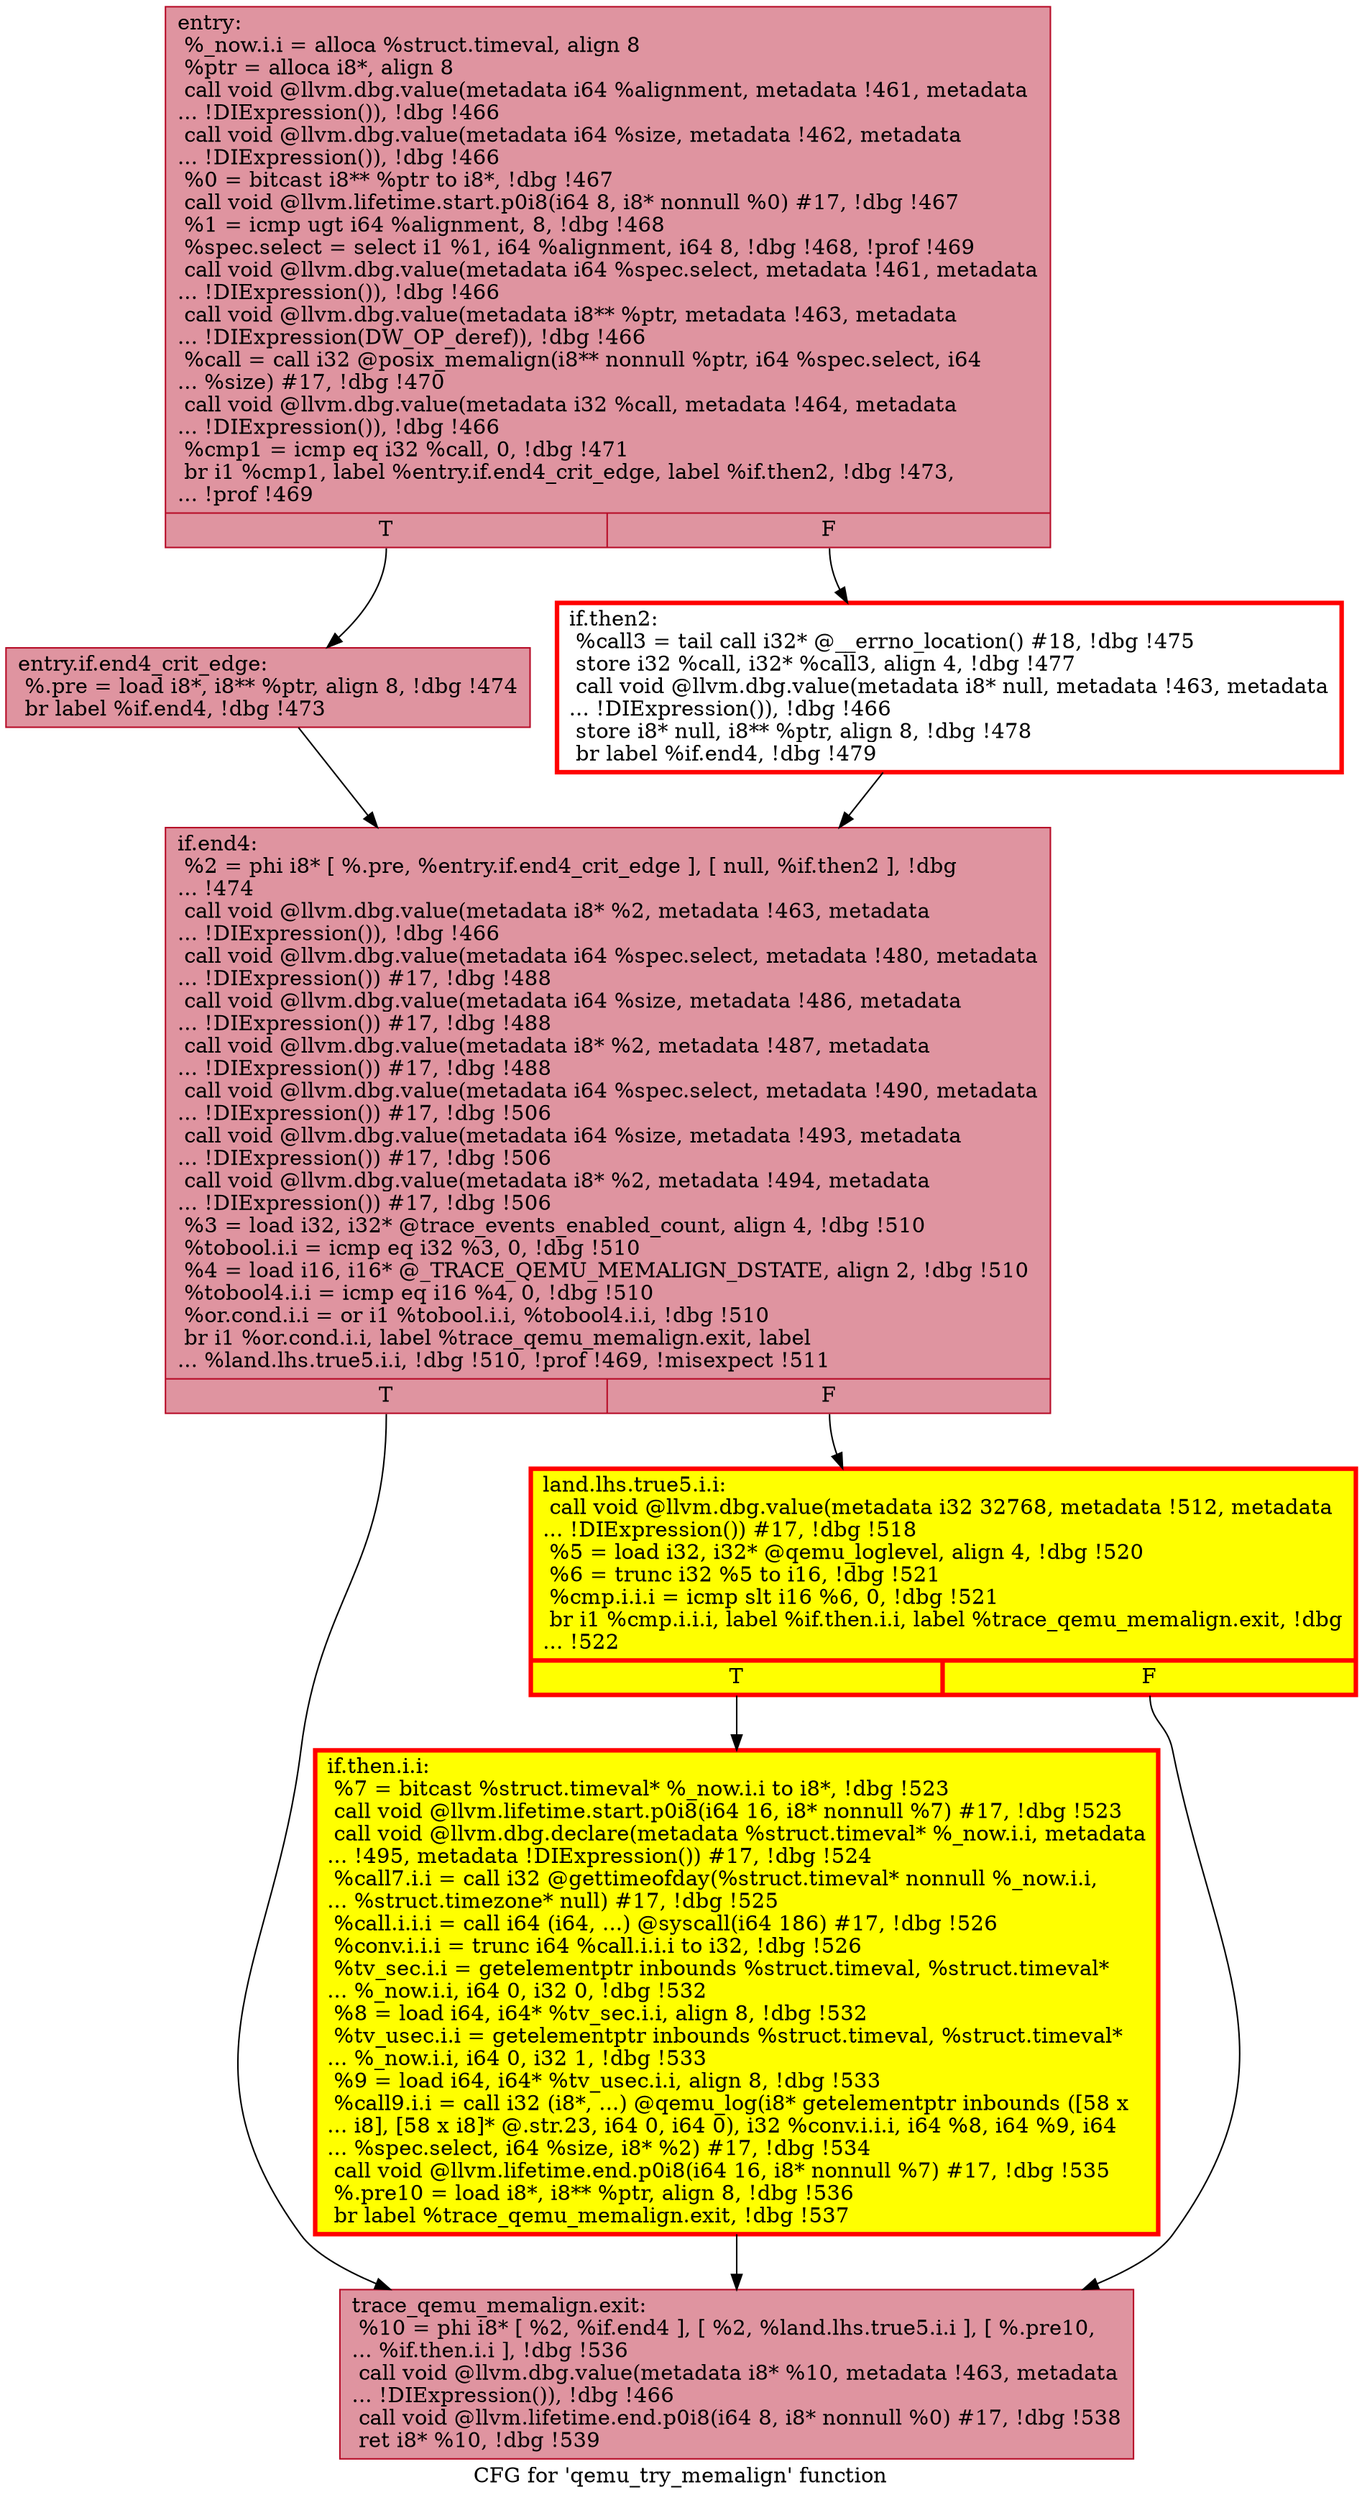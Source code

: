 digraph "CFG for 'qemu_try_memalign' function" {
	label="CFG for 'qemu_try_memalign' function";

	Node0x55834e149a30 [shape=record,color="#b70d28ff", style=filled, fillcolor="#b70d2870",label="{entry:\l  %_now.i.i = alloca %struct.timeval, align 8\l  %ptr = alloca i8*, align 8\l  call void @llvm.dbg.value(metadata i64 %alignment, metadata !461, metadata\l... !DIExpression()), !dbg !466\l  call void @llvm.dbg.value(metadata i64 %size, metadata !462, metadata\l... !DIExpression()), !dbg !466\l  %0 = bitcast i8** %ptr to i8*, !dbg !467\l  call void @llvm.lifetime.start.p0i8(i64 8, i8* nonnull %0) #17, !dbg !467\l  %1 = icmp ugt i64 %alignment, 8, !dbg !468\l  %spec.select = select i1 %1, i64 %alignment, i64 8, !dbg !468, !prof !469\l  call void @llvm.dbg.value(metadata i64 %spec.select, metadata !461, metadata\l... !DIExpression()), !dbg !466\l  call void @llvm.dbg.value(metadata i8** %ptr, metadata !463, metadata\l... !DIExpression(DW_OP_deref)), !dbg !466\l  %call = call i32 @posix_memalign(i8** nonnull %ptr, i64 %spec.select, i64\l... %size) #17, !dbg !470\l  call void @llvm.dbg.value(metadata i32 %call, metadata !464, metadata\l... !DIExpression()), !dbg !466\l  %cmp1 = icmp eq i32 %call, 0, !dbg !471\l  br i1 %cmp1, label %entry.if.end4_crit_edge, label %if.then2, !dbg !473,\l... !prof !469\l|{<s0>T|<s1>F}}"];
	Node0x55834e149a30:s0 -> Node0x55834e354a00;
	Node0x55834e149a30:s1 -> Node0x55834e14fe60;
	Node0x55834e354a00 [shape=record,color="#b70d28ff", style=filled, fillcolor="#b70d2870",label="{entry.if.end4_crit_edge:                          \l  %.pre = load i8*, i8** %ptr, align 8, !dbg !474\l  br label %if.end4, !dbg !473\l}"];
	Node0x55834e354a00 -> Node0x55834e143350;
	Node0x55834e14fe60 [shape=record,penwidth=3.0, color="red",label="{if.then2:                                         \l  %call3 = tail call i32* @__errno_location() #18, !dbg !475\l  store i32 %call, i32* %call3, align 4, !dbg !477\l  call void @llvm.dbg.value(metadata i8* null, metadata !463, metadata\l... !DIExpression()), !dbg !466\l  store i8* null, i8** %ptr, align 8, !dbg !478\l  br label %if.end4, !dbg !479\l}"];
	Node0x55834e14fe60 -> Node0x55834e143350;
	Node0x55834e143350 [shape=record,color="#b70d28ff", style=filled, fillcolor="#b70d2870",label="{if.end4:                                          \l  %2 = phi i8* [ %.pre, %entry.if.end4_crit_edge ], [ null, %if.then2 ], !dbg\l... !474\l  call void @llvm.dbg.value(metadata i8* %2, metadata !463, metadata\l... !DIExpression()), !dbg !466\l  call void @llvm.dbg.value(metadata i64 %spec.select, metadata !480, metadata\l... !DIExpression()) #17, !dbg !488\l  call void @llvm.dbg.value(metadata i64 %size, metadata !486, metadata\l... !DIExpression()) #17, !dbg !488\l  call void @llvm.dbg.value(metadata i8* %2, metadata !487, metadata\l... !DIExpression()) #17, !dbg !488\l  call void @llvm.dbg.value(metadata i64 %spec.select, metadata !490, metadata\l... !DIExpression()) #17, !dbg !506\l  call void @llvm.dbg.value(metadata i64 %size, metadata !493, metadata\l... !DIExpression()) #17, !dbg !506\l  call void @llvm.dbg.value(metadata i8* %2, metadata !494, metadata\l... !DIExpression()) #17, !dbg !506\l  %3 = load i32, i32* @trace_events_enabled_count, align 4, !dbg !510\l  %tobool.i.i = icmp eq i32 %3, 0, !dbg !510\l  %4 = load i16, i16* @_TRACE_QEMU_MEMALIGN_DSTATE, align 2, !dbg !510\l  %tobool4.i.i = icmp eq i16 %4, 0, !dbg !510\l  %or.cond.i.i = or i1 %tobool.i.i, %tobool4.i.i, !dbg !510\l  br i1 %or.cond.i.i, label %trace_qemu_memalign.exit, label\l... %land.lhs.true5.i.i, !dbg !510, !prof !469, !misexpect !511\l|{<s0>T|<s1>F}}"];
	Node0x55834e143350:s0 -> Node0x55834e18a5a0;
	Node0x55834e143350:s1 -> Node0x55834e1f7b20;
	Node0x55834e1f7b20 [shape=record,penwidth=3.0, style="filled", color="red", fillcolor="yellow",label="{land.lhs.true5.i.i:                               \l  call void @llvm.dbg.value(metadata i32 32768, metadata !512, metadata\l... !DIExpression()) #17, !dbg !518\l  %5 = load i32, i32* @qemu_loglevel, align 4, !dbg !520\l  %6 = trunc i32 %5 to i16, !dbg !521\l  %cmp.i.i.i = icmp slt i16 %6, 0, !dbg !521\l  br i1 %cmp.i.i.i, label %if.then.i.i, label %trace_qemu_memalign.exit, !dbg\l... !522\l|{<s0>T|<s1>F}}"];
	Node0x55834e1f7b20:s0 -> Node0x55834e1e9fb0;
	Node0x55834e1f7b20:s1 -> Node0x55834e18a5a0;
	Node0x55834e1e9fb0 [shape=record,penwidth=3.0, style="filled", color="red", fillcolor="yellow",label="{if.then.i.i:                                      \l  %7 = bitcast %struct.timeval* %_now.i.i to i8*, !dbg !523\l  call void @llvm.lifetime.start.p0i8(i64 16, i8* nonnull %7) #17, !dbg !523\l  call void @llvm.dbg.declare(metadata %struct.timeval* %_now.i.i, metadata\l... !495, metadata !DIExpression()) #17, !dbg !524\l  %call7.i.i = call i32 @gettimeofday(%struct.timeval* nonnull %_now.i.i,\l... %struct.timezone* null) #17, !dbg !525\l  %call.i.i.i = call i64 (i64, ...) @syscall(i64 186) #17, !dbg !526\l  %conv.i.i.i = trunc i64 %call.i.i.i to i32, !dbg !526\l  %tv_sec.i.i = getelementptr inbounds %struct.timeval, %struct.timeval*\l... %_now.i.i, i64 0, i32 0, !dbg !532\l  %8 = load i64, i64* %tv_sec.i.i, align 8, !dbg !532\l  %tv_usec.i.i = getelementptr inbounds %struct.timeval, %struct.timeval*\l... %_now.i.i, i64 0, i32 1, !dbg !533\l  %9 = load i64, i64* %tv_usec.i.i, align 8, !dbg !533\l  %call9.i.i = call i32 (i8*, ...) @qemu_log(i8* getelementptr inbounds ([58 x\l... i8], [58 x i8]* @.str.23, i64 0, i64 0), i32 %conv.i.i.i, i64 %8, i64 %9, i64\l... %spec.select, i64 %size, i8* %2) #17, !dbg !534\l  call void @llvm.lifetime.end.p0i8(i64 16, i8* nonnull %7) #17, !dbg !535\l  %.pre10 = load i8*, i8** %ptr, align 8, !dbg !536\l  br label %trace_qemu_memalign.exit, !dbg !537\l}"];
	Node0x55834e1e9fb0 -> Node0x55834e18a5a0;
	Node0x55834e18a5a0 [shape=record,color="#b70d28ff", style=filled, fillcolor="#b70d2870",label="{trace_qemu_memalign.exit:                         \l  %10 = phi i8* [ %2, %if.end4 ], [ %2, %land.lhs.true5.i.i ], [ %.pre10,\l... %if.then.i.i ], !dbg !536\l  call void @llvm.dbg.value(metadata i8* %10, metadata !463, metadata\l... !DIExpression()), !dbg !466\l  call void @llvm.lifetime.end.p0i8(i64 8, i8* nonnull %0) #17, !dbg !538\l  ret i8* %10, !dbg !539\l}"];
}
